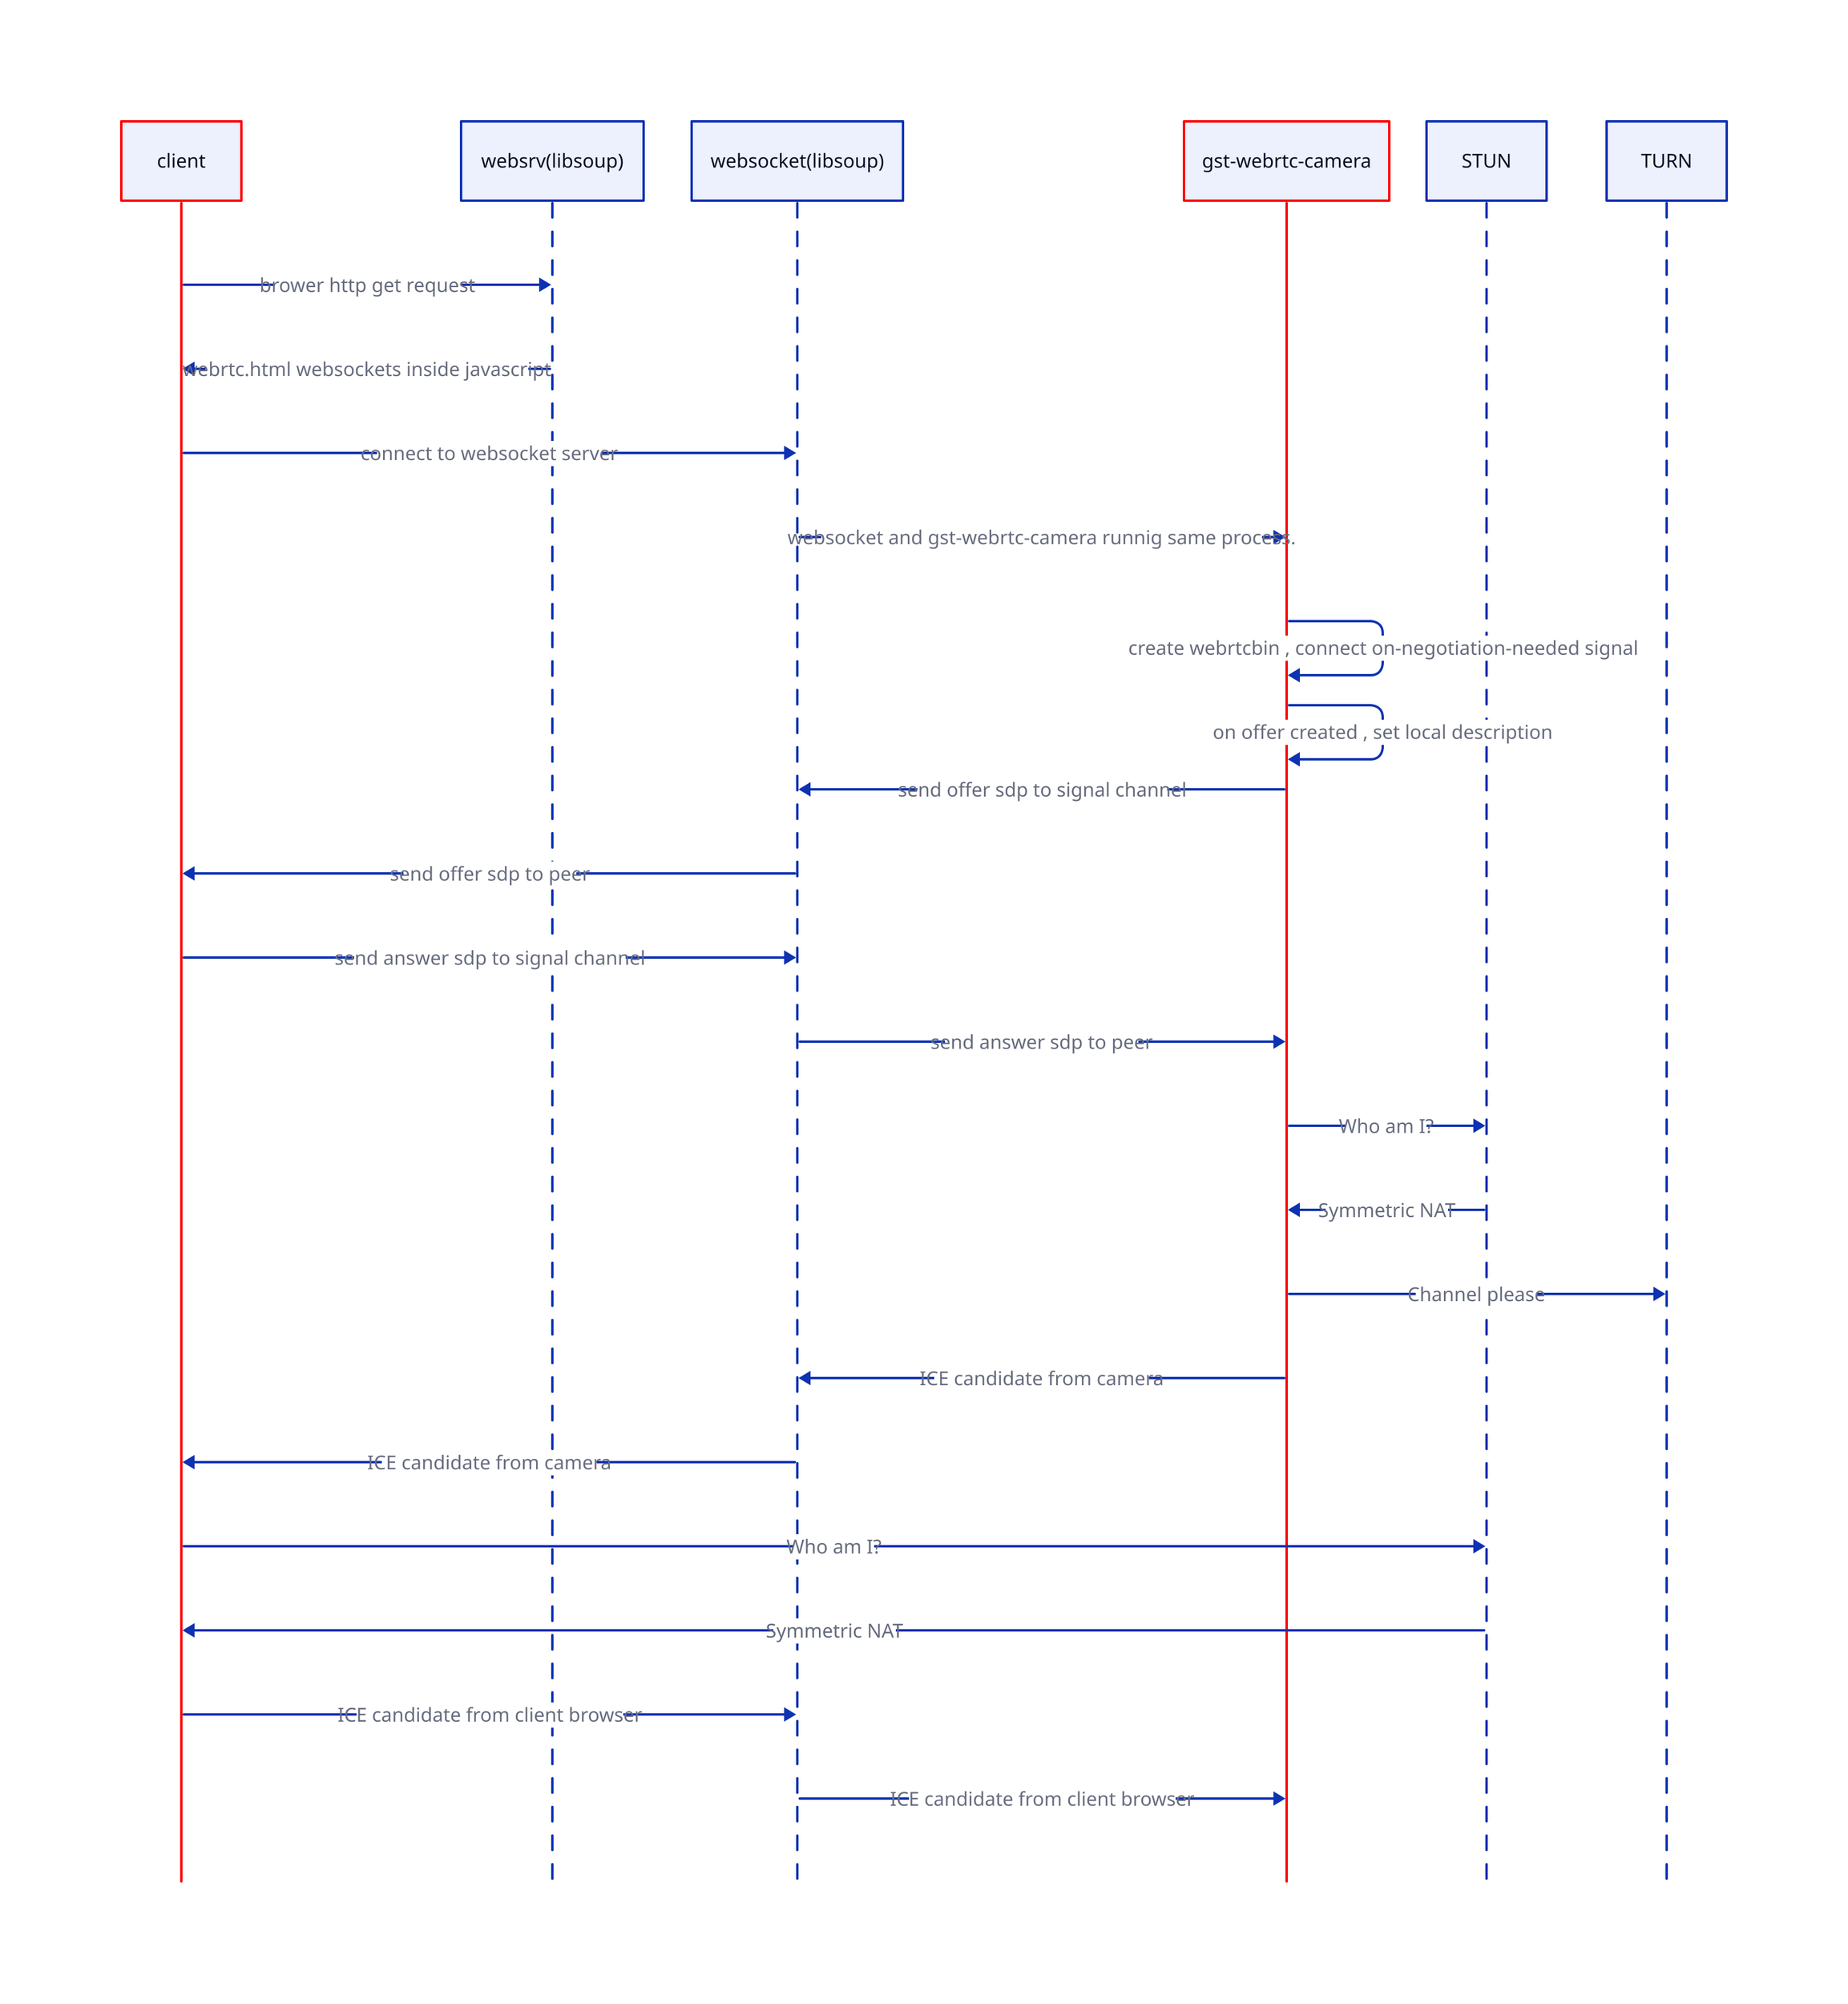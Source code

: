 shape: sequence_diagram

client.style: {
  stroke: red
  stroke-dash: 0
}


client -> websrv(libsoup): brower http get request
websrv(libsoup) -> client: webrtc.html websockets inside javascript
client -> websocket(libsoup): connect to websocket server
websocket(libsoup) -> gst-webrtc-camera: websocket and gst-webrtc-camera runnig same process.
gst-webrtc-camera -> gst-webrtc-camera: create webrtcbin , connect  on-negotiation-needed signal
gst-webrtc-camera -> gst-webrtc-camera: on offer created , set local description
gst-webrtc-camera -> websocket(libsoup): send offer sdp to signal channel
websocket(libsoup) -> client: send offer sdp to peer
client -> websocket(libsoup): send answer sdp to signal channel
websocket(libsoup) -> gst-webrtc-camera: send answer sdp to peer

gst-webrtc-camera -> STUN: Who am I?
STUN -> gst-webrtc-camera : Symmetric NAT
gst-webrtc-camera -> TURN: Channel please
gst-webrtc-camera -> websocket(libsoup): ICE candidate from camera
websocket(libsoup) -> client: ICE candidate from camera

client -> STUN: Who am I?
STUN -> client : Symmetric NAT
client -> websocket(libsoup): ICE candidate from client browser
websocket(libsoup) -> gst-webrtc-camera: ICE candidate from client browser

gst-webrtc-camera.style: {
  stroke: red
  stroke-dash: 0
}